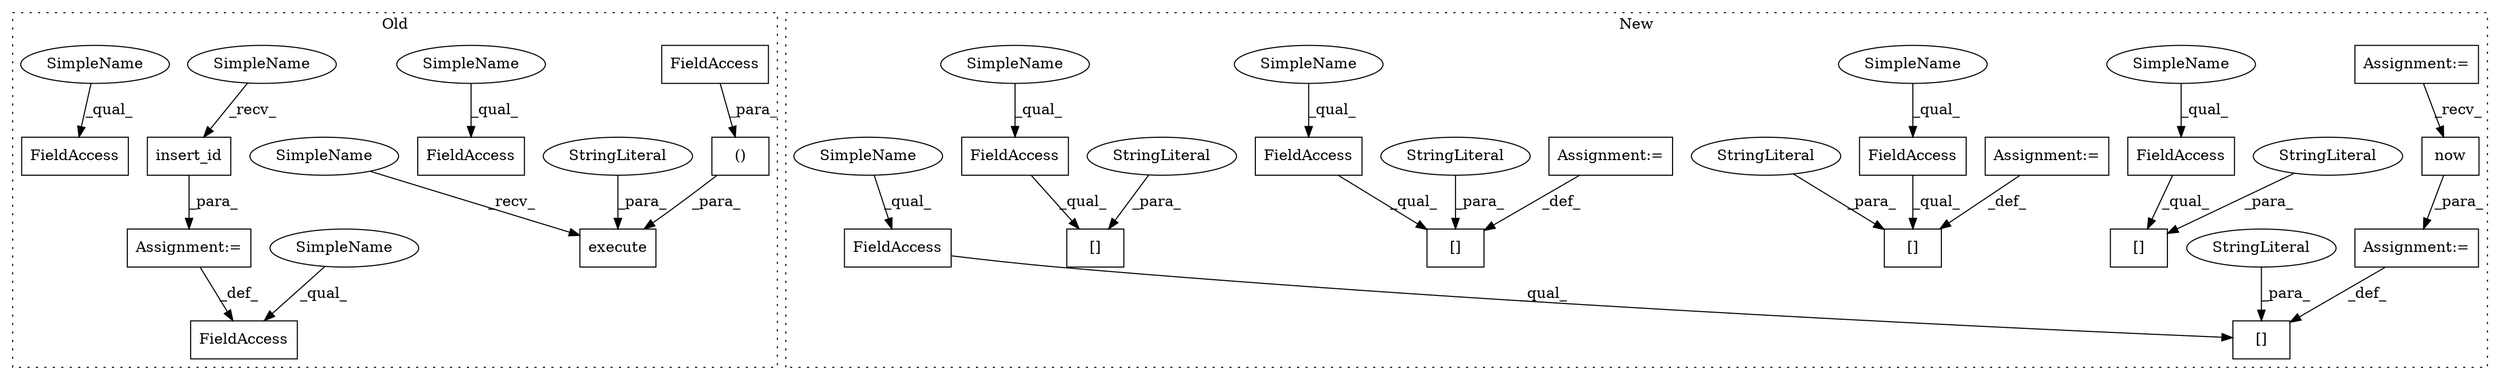 digraph G {
subgraph cluster0 {
1 [label="()" a="106" s="414" l="47" shape="box"];
7 [label="FieldAccess" a="22" s="431" l="8" shape="box"];
9 [label="execute" a="32" s="337,461" l="8,2" shape="box"];
10 [label="FieldAccess" a="22" s="302" l="14" shape="box"];
11 [label="insert_id" a="32" s="482" l="11" shape="box"];
12 [label="FieldAccess" a="22" s="260" l="9" shape="box"];
15 [label="FieldAccess" a="22" s="469" l="7" shape="box"];
23 [label="StringLiteral" a="45" s="345" l="63" shape="ellipse"];
27 [label="Assignment:=" a="7" s="476" l="1" shape="box"];
30 [label="SimpleName" a="42" s="302" l="4" shape="ellipse"];
31 [label="SimpleName" a="42" s="332" l="4" shape="ellipse"];
32 [label="SimpleName" a="42" s="469" l="4" shape="ellipse"];
33 [label="SimpleName" a="42" s="477" l="4" shape="ellipse"];
34 [label="SimpleName" a="42" s="260" l="4" shape="ellipse"];
label = "Old";
style="dotted";
}
subgraph cluster1 {
2 [label="now" a="32" s="427" l="5" shape="box"];
3 [label="Assignment:=" a="7" s="274" l="8" shape="box"];
4 [label="Assignment:=" a="7" s="417" l="1" shape="box"];
5 [label="[]" a="2" s="396,416" l="7,1" shape="box"];
6 [label="StringLiteral" a="45" s="403" l="13" shape="ellipse"];
8 [label="FieldAccess" a="22" s="396" l="6" shape="box"];
13 [label="FieldAccess" a="22" s="360" l="6" shape="box"];
14 [label="[]" a="2" s="360,374" l="7,1" shape="box"];
16 [label="FieldAccess" a="22" s="303" l="6" shape="box"];
17 [label="[]" a="2" s="303,317" l="7,1" shape="box"];
18 [label="FieldAccess" a="22" s="438" l="6" shape="box"];
19 [label="[]" a="2" s="438,452" l="7,1" shape="box"];
20 [label="FieldAccess" a="22" s="471" l="6" shape="box"];
21 [label="[]" a="2" s="471,485" l="7,1" shape="box"];
22 [label="StringLiteral" a="45" s="310" l="7" shape="ellipse"];
24 [label="StringLiteral" a="45" s="367" l="7" shape="ellipse"];
25 [label="StringLiteral" a="45" s="478" l="7" shape="ellipse"];
26 [label="StringLiteral" a="45" s="445" l="7" shape="ellipse"];
28 [label="Assignment:=" a="7" s="453" l="1" shape="box"];
29 [label="Assignment:=" a="7" s="318" l="1" shape="box"];
35 [label="SimpleName" a="42" s="360" l="4" shape="ellipse"];
36 [label="SimpleName" a="42" s="438" l="4" shape="ellipse"];
37 [label="SimpleName" a="42" s="471" l="4" shape="ellipse"];
38 [label="SimpleName" a="42" s="303" l="4" shape="ellipse"];
39 [label="SimpleName" a="42" s="396" l="4" shape="ellipse"];
label = "New";
style="dotted";
}
1 -> 9 [label="_para_"];
2 -> 4 [label="_para_"];
3 -> 2 [label="_recv_"];
4 -> 5 [label="_def_"];
6 -> 5 [label="_para_"];
7 -> 1 [label="_para_"];
8 -> 5 [label="_qual_"];
11 -> 27 [label="_para_"];
13 -> 14 [label="_qual_"];
16 -> 17 [label="_qual_"];
18 -> 19 [label="_qual_"];
20 -> 21 [label="_qual_"];
22 -> 17 [label="_para_"];
23 -> 9 [label="_para_"];
24 -> 14 [label="_para_"];
25 -> 21 [label="_para_"];
26 -> 19 [label="_para_"];
27 -> 15 [label="_def_"];
28 -> 19 [label="_def_"];
29 -> 17 [label="_def_"];
30 -> 10 [label="_qual_"];
31 -> 9 [label="_recv_"];
32 -> 15 [label="_qual_"];
33 -> 11 [label="_recv_"];
34 -> 12 [label="_qual_"];
35 -> 13 [label="_qual_"];
36 -> 18 [label="_qual_"];
37 -> 20 [label="_qual_"];
38 -> 16 [label="_qual_"];
39 -> 8 [label="_qual_"];
}